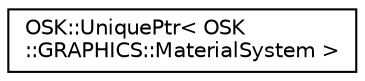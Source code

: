 digraph "Representación gráfica de la clase"
{
 // INTERACTIVE_SVG=YES
 // LATEX_PDF_SIZE
  edge [fontname="Helvetica",fontsize="10",labelfontname="Helvetica",labelfontsize="10"];
  node [fontname="Helvetica",fontsize="10",shape=record];
  rankdir="LR";
  Node0 [label="OSK::UniquePtr\< OSK\l::GRAPHICS::MaterialSystem \>",height=0.2,width=0.4,color="black", fillcolor="white", style="filled",URL="$class_o_s_k_1_1_unique_ptr.html",tooltip=" "];
}

